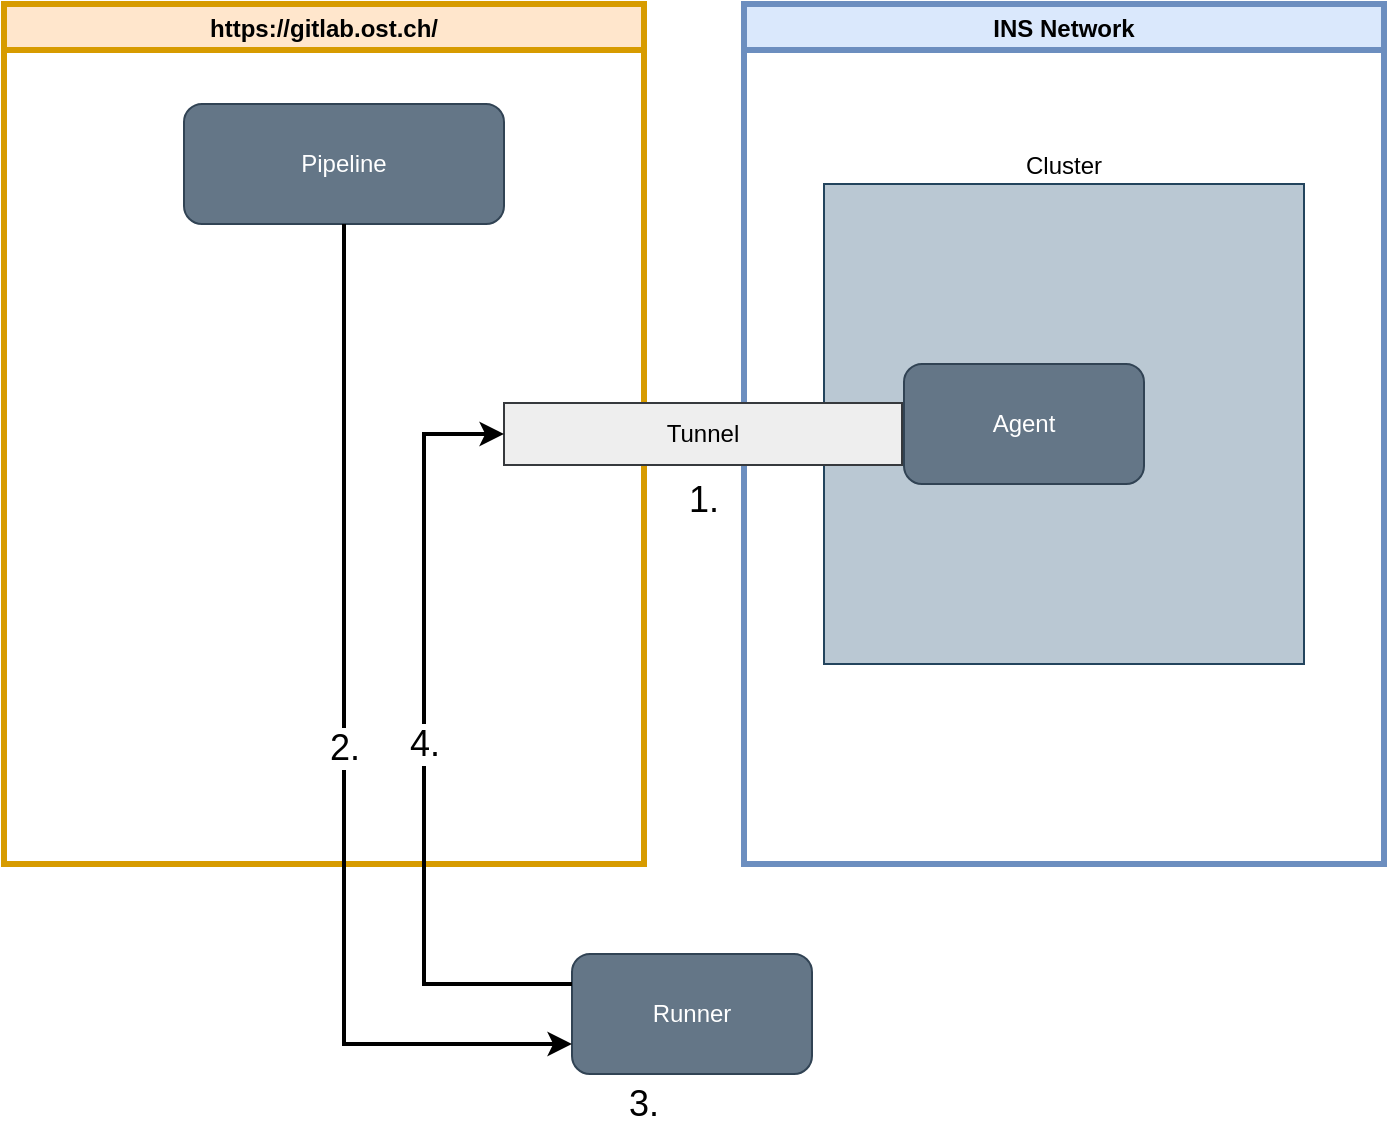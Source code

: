 <mxfile version="16.5.1" type="device" pages="2"><diagram id="NLID4Nl9rJjxQ03jE7Oz" name="Page-1"><mxGraphModel dx="981" dy="602" grid="0" gridSize="10" guides="1" tooltips="1" connect="1" arrows="1" fold="1" page="0" pageScale="1" pageWidth="827" pageHeight="1169" math="0" shadow="0"><root><mxCell id="0"/><mxCell id="1" parent="0"/><mxCell id="wEGoIMQNk751v6XQ6CEu-2" value="https://gitlab.ost.ch/" style="swimlane;fillColor=#ffe6cc;strokeColor=#d79b00;strokeWidth=3;" vertex="1" parent="1"><mxGeometry x="70" y="110" width="320" height="430" as="geometry"/></mxCell><mxCell id="wEGoIMQNk751v6XQ6CEu-8" value="Pipeline" style="rounded=1;whiteSpace=wrap;html=1;fillColor=#647687;strokeColor=#314354;fontColor=#ffffff;" vertex="1" parent="wEGoIMQNk751v6XQ6CEu-2"><mxGeometry x="90" y="50" width="160" height="60" as="geometry"/></mxCell><mxCell id="wEGoIMQNk751v6XQ6CEu-4" value="INS Network" style="swimlane;fillColor=#dae8fc;strokeColor=#6c8ebf;strokeWidth=3;" vertex="1" parent="1"><mxGeometry x="440" y="110" width="320" height="430" as="geometry"/></mxCell><mxCell id="wEGoIMQNk751v6XQ6CEu-5" value="Cluster" style="whiteSpace=wrap;html=1;aspect=fixed;verticalAlign=bottom;labelPosition=center;verticalLabelPosition=top;align=center;horizontal=1;fillColor=#bac8d3;strokeColor=#23445d;" vertex="1" parent="wEGoIMQNk751v6XQ6CEu-4"><mxGeometry x="40" y="90" width="240" height="240" as="geometry"/></mxCell><mxCell id="wEGoIMQNk751v6XQ6CEu-7" value="Agent" style="rounded=1;whiteSpace=wrap;html=1;fillColor=#647687;strokeColor=#314354;fontColor=#ffffff;" vertex="1" parent="wEGoIMQNk751v6XQ6CEu-4"><mxGeometry x="80" y="180" width="120" height="60" as="geometry"/></mxCell><mxCell id="wEGoIMQNk751v6XQ6CEu-9" value="Runner" style="rounded=1;whiteSpace=wrap;html=1;fillColor=#647687;fontColor=#ffffff;strokeColor=#314354;" vertex="1" parent="1"><mxGeometry x="354" y="585" width="120" height="60" as="geometry"/></mxCell><mxCell id="wEGoIMQNk751v6XQ6CEu-11" value="Tunnel" style="rounded=0;whiteSpace=wrap;html=1;fillColor=#eeeeee;strokeColor=#36393d;" vertex="1" parent="1"><mxGeometry x="320" y="309.5" width="199" height="31" as="geometry"/></mxCell><mxCell id="wEGoIMQNk751v6XQ6CEu-12" value="4." style="endArrow=classic;html=1;rounded=0;exitX=0;exitY=0.25;exitDx=0;exitDy=0;entryX=0;entryY=0.5;entryDx=0;entryDy=0;strokeWidth=2;fontSize=18;" edge="1" parent="1" source="wEGoIMQNk751v6XQ6CEu-9" target="wEGoIMQNk751v6XQ6CEu-11"><mxGeometry width="50" height="50" relative="1" as="geometry"><mxPoint x="390" y="450" as="sourcePoint"/><mxPoint x="440" y="400" as="targetPoint"/><Array as="points"><mxPoint x="280" y="600"/><mxPoint x="280" y="325"/></Array></mxGeometry></mxCell><mxCell id="wEGoIMQNk751v6XQ6CEu-14" value="2." style="endArrow=classic;html=1;rounded=0;strokeWidth=2;exitX=0.5;exitY=1;exitDx=0;exitDy=0;entryX=0;entryY=0.75;entryDx=0;entryDy=0;fontSize=18;" edge="1" parent="1" source="wEGoIMQNk751v6XQ6CEu-8" target="wEGoIMQNk751v6XQ6CEu-9"><mxGeometry width="50" height="50" relative="1" as="geometry"><mxPoint x="390" y="450" as="sourcePoint"/><mxPoint x="440" y="400" as="targetPoint"/><Array as="points"><mxPoint x="240" y="630"/></Array></mxGeometry></mxCell><mxCell id="wEGoIMQNk751v6XQ6CEu-15" value="3." style="text;html=1;strokeColor=none;fillColor=none;align=center;verticalAlign=middle;whiteSpace=wrap;rounded=0;fontSize=18;" vertex="1" parent="1"><mxGeometry x="360" y="645" width="60" height="30" as="geometry"/></mxCell><mxCell id="7SWF8G9ZrYulJlbgfWz1-1" value="1." style="text;html=1;strokeColor=none;fillColor=none;align=center;verticalAlign=middle;whiteSpace=wrap;rounded=0;fontSize=18;" vertex="1" parent="1"><mxGeometry x="389.5" y="343" width="60" height="30" as="geometry"/></mxCell></root></mxGraphModel></diagram><diagram id="AckgInjN7ZQFax1wYw9m" name="Page-2"><mxGraphModel dx="1422" dy="873" grid="0" gridSize="10" guides="1" tooltips="1" connect="1" arrows="1" fold="1" page="0" pageScale="1" pageWidth="827" pageHeight="1169" math="0" shadow="0"><root><mxCell id="FDvIXlAudfJUikheKesY-0"/><mxCell id="FDvIXlAudfJUikheKesY-1" parent="FDvIXlAudfJUikheKesY-0"/></root></mxGraphModel></diagram></mxfile>